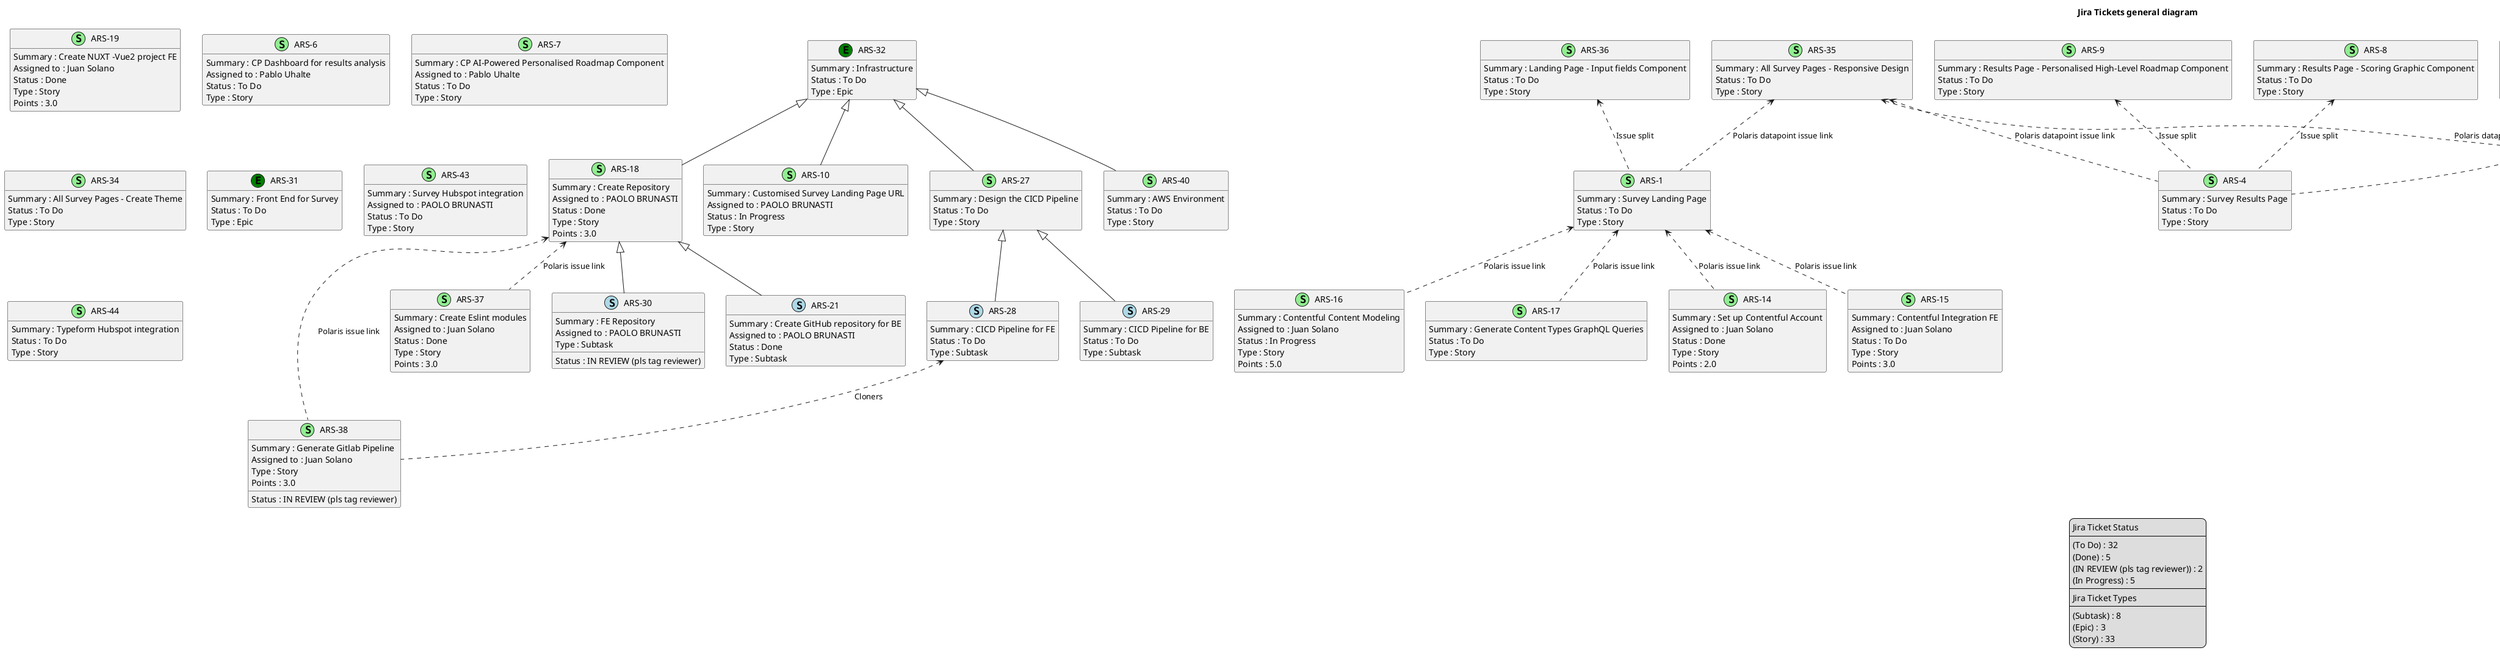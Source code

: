 @startuml
'https://plantuml.com/class-diagram

' GENERATE CLASS DIAGRAM ===========
' Generated at    : Wed May 08 10:02:19 CEST 2024

title Jira Tickets general diagram
hide empty members

legend
Jira Ticket Status
----
(To Do) : 32
(Done) : 5
(IN REVIEW (pls tag reviewer)) : 2
(In Progress) : 5
----
Jira Ticket Types
----
(Subtask) : 8
(Epic) : 3
(Story) : 33
end legend


' Jira Tickets =======
class "ARS-38" << (S,lightgreen) >> {
  Summary : Generate Gitlab Pipeline
  Assigned to : Juan Solano
  Status : IN REVIEW (pls tag reviewer)
  Type : Story
  Points : 3.0
}

class "ARS-16" << (S,lightgreen) >> {
  Summary : Contentful Content Modeling
  Assigned to : Juan Solano
  Status : In Progress
  Type : Story
  Points : 5.0
}

class "ARS-39" << (S,lightblue) >> {
  Summary : Investigate HubSpot integration
  Assigned to : PAOLO BRUNASTI
  Status : To Do
  Type : Subtask
}

class "ARS-17" << (S,lightgreen) >> {
  Summary : Generate Content Types GraphQL Queries
  Status : To Do
  Type : Story
}

class "ARS-18" << (S,lightgreen) >> {
  Summary : Create Repository
  Assigned to : PAOLO BRUNASTI
  Status : Done
  Type : Story
  Points : 3.0
}

class "ARS-19" << (S,lightgreen) >> {
  Summary : Create NUXT -Vue2 project FE
  Assigned to : Juan Solano
  Status : Done
  Type : Story
  Points : 3.0
}

class "ARS-5" << (S,lightgreen) >> {
  Summary : Email with Results as a pdf
  Assigned to : PAOLO BRUNASTI
  Status : To Do
  Type : Story
}

class "ARS-6" << (S,lightgreen) >> {
  Summary : CP Dashboard for results analysis
  Assigned to : Pablo Uhalte
  Status : To Do
  Type : Story
}

class "ARS-3" << (S,lightgreen) >> {
  Summary : Questions Page - Progress Bar Component
  Status : To Do
  Type : Story
}

class "ARS-4" << (S,lightgreen) >> {
  Summary : Survey Results Page
  Status : To Do
  Type : Story
}

class "ARS-9" << (S,lightgreen) >> {
  Summary : Results Page - Personalised High-Level Roadmap Component
  Status : To Do
  Type : Story
}

class "ARS-7" << (S,lightgreen) >> {
  Summary : CP AI-Powered Personalised Roadmap Component
  Assigned to : Pablo Uhalte
  Status : To Do
  Type : Story
}

class "ARS-8" << (S,lightgreen) >> {
  Summary : Results Page - Scoring Graphic Component
  Status : To Do
  Type : Story
}

class "ARS-34" << (S,lightgreen) >> {
  Summary : All Survey Pages - Create Theme
  Status : To Do
  Type : Story
}

class "ARS-12" << (S,lightblue) >> {
  Summary : Send email to customer with the PDF as attachment
  Assigned to : PAOLO BRUNASTI
  Status : To Do
  Type : Subtask
}

class "ARS-35" << (S,lightgreen) >> {
  Summary : All Survey Pages - Responsive Design
  Status : To Do
  Type : Story
}

class "ARS-13" << (S,lightblue) >> {
  Summary : Activation of the process of generating and sending the email
  Assigned to : PAOLO BRUNASTI
  Status : To Do
  Type : Subtask
}

class "ARS-36" << (S,lightgreen) >> {
  Summary : Landing Page - Input fields Component
  Status : To Do
  Type : Story
}

class "ARS-14" << (S,lightgreen) >> {
  Summary : Set up Contentful Account
  Assigned to : Juan Solano
  Status : Done
  Type : Story
  Points : 2.0
}

class "ARS-37" << (S,lightgreen) >> {
  Summary : Create Eslint modules
  Assigned to : Juan Solano
  Status : Done
  Type : Story
  Points : 3.0
}

class "ARS-15" << (S,lightgreen) >> {
  Summary : Contentful Integration FE
  Assigned to : Juan Solano
  Status : To Do
  Type : Story
  Points : 3.0
}

class "ARS-30" << (S,lightblue) >> {
  Summary : FE Repository
  Assigned to : PAOLO BRUNASTI
  Status : IN REVIEW (pls tag reviewer)
  Type : Subtask
}

class "ARS-1" << (S,lightgreen) >> {
  Summary : Survey Landing Page
  Status : To Do
  Type : Story
}

class "ARS-31" << (E,green) >> {
  Summary : Front End for Survey
  Status : To Do
  Type : Epic
}

class "ARS-2" << (S,lightgreen) >> {
  Summary : Survey Questions Pages
  Status : To Do
  Type : Story
}

class "ARS-32" << (E,green) >> {
  Summary : Infrastructure
  Status : To Do
  Type : Epic
}

class "ARS-10" << (S,lightgreen) >> {
  Summary : Customised Survey Landing Page URL
  Assigned to : PAOLO BRUNASTI
  Status : In Progress
  Type : Story
}

class "ARS-33" << (S,lightgreen) >> {
  Summary : Questions Page - Save Survey Progress
  Status : To Do
  Type : Story
}

class "ARS-11" << (S,lightblue) >> {
  Summary : Generate the PDF with the report for a single survey response
  Assigned to : PAOLO BRUNASTI
  Status : To Do
  Type : Subtask
}

class "ARS-27" << (S,lightgreen) >> {
  Summary : Design the CICD Pipeline
  Status : To Do
  Type : Story
}

class "ARS-28" << (S,lightblue) >> {
  Summary : CICD Pipeline for FE
  Status : To Do
  Type : Subtask
}

class "ARS-29" << (S,lightblue) >> {
  Summary : CICD Pipeline for BE
  Status : To Do
  Type : Subtask
}

class "ARS-40" << (S,lightgreen) >> {
  Summary : AWS Environment
  Status : To Do
  Type : Story
}

class "ARS-23" << (S,lightgreen) >> {
  Summary : Model BE DB
  Assigned to : PAOLO BRUNASTI
  Status : In Progress
  Type : Story
  Points : 5.0
}

class "ARS-24" << (S,lightgreen) >> {
  Summary : DB Connection from Python
  Assigned to : PAOLO BRUNASTI
  Status : To Do
  Type : Story
}

class "ARS-25" << (S,lightgreen) >> {
  Summary : Design APIs
  Assigned to : Nneka Tielman
  Status : In Progress
  Type : Story
  Points : 5.0
}

class "ARS-26" << (S,lightgreen) >> {
  Summary : Implement APIs
  Status : To Do
  Type : Story
}

class "ARS-41" << (S,lightgreen) >> {
  Summary : Questions Page - Personalised with company name
  Status : To Do
  Type : Story
}

class "ARS-42" << (S,lightgreen) >> {
  Summary : Results Page - Personalised Thank you message
  Status : To Do
  Type : Story
}

class "ARS-20" << (E,green) >> {
  Summary : Back End for Survey
  Assigned to : PAOLO BRUNASTI
  Status : To Do
  Type : Epic
}

class "ARS-43" << (S,lightgreen) >> {
  Summary : Survey Hubspot integration
  Assigned to : PAOLO BRUNASTI
  Status : To Do
  Type : Story
}

class "ARS-21" << (S,lightblue) >> {
  Summary : Create GitHub repository for BE
  Assigned to : PAOLO BRUNASTI
  Status : Done
  Type : Subtask
}

class "ARS-44" << (S,lightgreen) >> {
  Summary : Typeform Hubspot integration
  Status : To Do
  Type : Story
}

class "ARS-22" << (S,lightgreen) >> {
  Summary : Define BE architecture
  Assigned to : PAOLO BRUNASTI
  Status : In Progress
  Type : Story
  Points : 5.0
}



' Parents =======
"ARS-5" <|-- "ARS-39"
"ARS-32" <|-- "ARS-18"
"ARS-20" <|-- "ARS-5"
"ARS-5" <|-- "ARS-12"
"ARS-5" <|-- "ARS-13"
"ARS-18" <|-- "ARS-30"
"ARS-32" <|-- "ARS-10"
"ARS-5" <|-- "ARS-11"
"ARS-32" <|-- "ARS-27"
"ARS-27" <|-- "ARS-28"
"ARS-27" <|-- "ARS-29"
"ARS-32" <|-- "ARS-40"
"ARS-20" <|-- "ARS-23"
"ARS-20" <|-- "ARS-24"
"ARS-20" <|-- "ARS-25"
"ARS-20" <|-- "ARS-26"
"ARS-18" <|-- "ARS-21"
"ARS-20" <|-- "ARS-22"


' Links =======
"ARS-18" <.. "ARS-37" : Polaris issue link
"ARS-18" <.. "ARS-38" : Polaris issue link
"ARS-3" <.. "ARS-2" : Issue split
"ARS-9" <.. "ARS-4" : Issue split
"ARS-8" <.. "ARS-4" : Issue split
"ARS-35" <.. "ARS-1" : Polaris datapoint issue link
"ARS-35" <.. "ARS-2" : Polaris datapoint issue link
"ARS-35" <.. "ARS-4" : Polaris datapoint issue link
"ARS-36" <.. "ARS-1" : Issue split
"ARS-1" <.. "ARS-14" : Polaris issue link
"ARS-1" <.. "ARS-15" : Polaris issue link
"ARS-1" <.. "ARS-16" : Polaris issue link
"ARS-1" <.. "ARS-17" : Polaris issue link
"ARS-33" <.. "ARS-2" : Issue split
"ARS-28" <.. "ARS-38" : Cloners
"ARS-41" <.. "ARS-2" : Polaris datapoint issue link
"ARS-42" <.. "ARS-4" : Polaris datapoint issue link


@enduml
